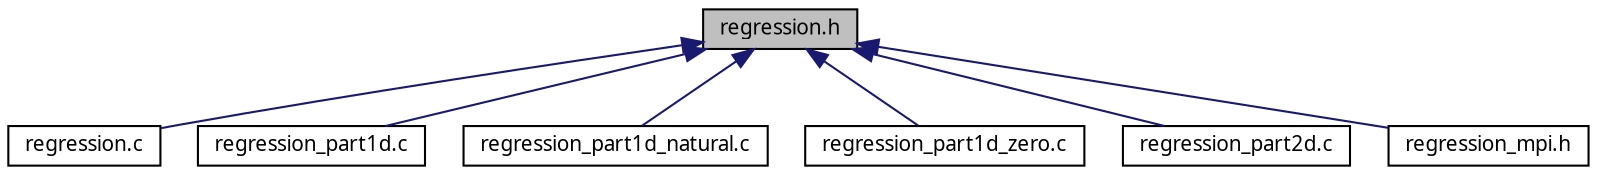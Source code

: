 digraph "regression.h"
{
  edge [fontname="FreeSans.ttf",fontsize="10",labelfontname="FreeSans.ttf",labelfontsize="10"];
  node [fontname="FreeSans.ttf",fontsize="10",shape=record];
  Node1 [label="regression.h",height=0.2,width=0.4,color="black", fillcolor="grey75", style="filled", fontcolor="black"];
  Node1 -> Node2 [dir="back",color="midnightblue",fontsize="10",style="solid"];
  Node2 [label="regression.c",height=0.2,width=0.4,color="black", fillcolor="white", style="filled",URL="$regression_8c.html"];
  Node1 -> Node3 [dir="back",color="midnightblue",fontsize="10",style="solid"];
  Node3 [label="regression_part1d.c",height=0.2,width=0.4,color="black", fillcolor="white", style="filled",URL="$regression__part1d_8c.html"];
  Node1 -> Node4 [dir="back",color="midnightblue",fontsize="10",style="solid"];
  Node4 [label="regression_part1d_natural.c",height=0.2,width=0.4,color="black", fillcolor="white", style="filled",URL="$regression__part1d__natural_8c.html"];
  Node1 -> Node5 [dir="back",color="midnightblue",fontsize="10",style="solid"];
  Node5 [label="regression_part1d_zero.c",height=0.2,width=0.4,color="black", fillcolor="white", style="filled",URL="$regression__part1d__zero_8c.html"];
  Node1 -> Node6 [dir="back",color="midnightblue",fontsize="10",style="solid"];
  Node6 [label="regression_part2d.c",height=0.2,width=0.4,color="black", fillcolor="white", style="filled",URL="$regression__part2d_8c.html"];
  Node1 -> Node7 [dir="back",color="midnightblue",fontsize="10",style="solid"];
  Node7 [label="regression_mpi.h",height=0.2,width=0.4,color="black", fillcolor="white", style="filled",URL="$regression__mpi_8h.html"];
}
